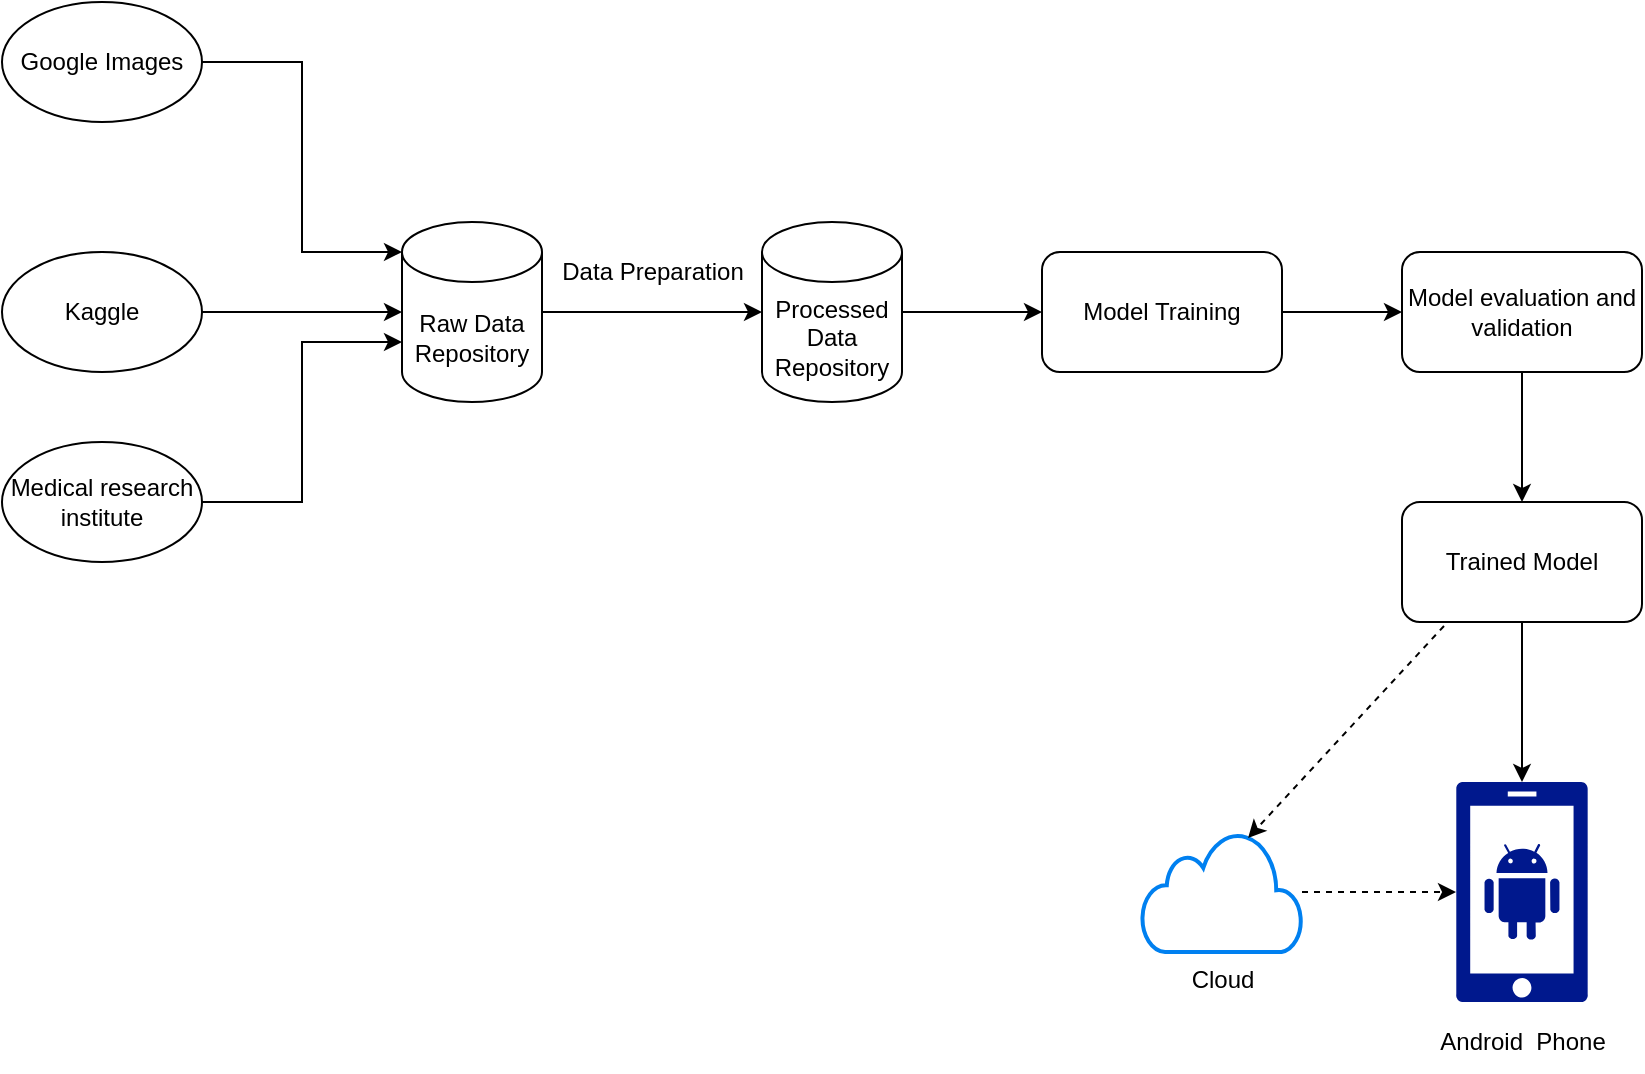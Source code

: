 <mxfile version="20.3.3" type="device"><diagram id="tsXd_kgx-dVInSM1JJhg" name="Page-1"><mxGraphModel dx="1422" dy="828" grid="1" gridSize="10" guides="1" tooltips="1" connect="1" arrows="1" fold="1" page="1" pageScale="1" pageWidth="850" pageHeight="1100" math="0" shadow="0"><root><mxCell id="0"/><mxCell id="1" parent="0"/><mxCell id="XzEIebzfsvpBTJQoPbfa-25" value="" style="edgeStyle=orthogonalEdgeStyle;rounded=0;orthogonalLoop=1;jettySize=auto;html=1;entryX=0;entryY=0;entryDx=0;entryDy=15;entryPerimeter=0;" edge="1" parent="1" source="XzEIebzfsvpBTJQoPbfa-1" target="XzEIebzfsvpBTJQoPbfa-4"><mxGeometry relative="1" as="geometry"><mxPoint x="210" y="200" as="targetPoint"/></mxGeometry></mxCell><mxCell id="XzEIebzfsvpBTJQoPbfa-1" value="Google Images" style="ellipse;whiteSpace=wrap;html=1;" vertex="1" parent="1"><mxGeometry x="20" y="170" width="100" height="60" as="geometry"/></mxCell><mxCell id="XzEIebzfsvpBTJQoPbfa-33" value="" style="edgeStyle=orthogonalEdgeStyle;rounded=0;orthogonalLoop=1;jettySize=auto;html=1;entryX=0;entryY=0.5;entryDx=0;entryDy=0;entryPerimeter=0;" edge="1" parent="1" source="XzEIebzfsvpBTJQoPbfa-2" target="XzEIebzfsvpBTJQoPbfa-4"><mxGeometry relative="1" as="geometry"><mxPoint x="200" y="325" as="targetPoint"/></mxGeometry></mxCell><mxCell id="XzEIebzfsvpBTJQoPbfa-2" value="Kaggle" style="ellipse;whiteSpace=wrap;html=1;" vertex="1" parent="1"><mxGeometry x="20" y="295" width="100" height="60" as="geometry"/></mxCell><mxCell id="XzEIebzfsvpBTJQoPbfa-29" value="" style="edgeStyle=orthogonalEdgeStyle;rounded=0;orthogonalLoop=1;jettySize=auto;html=1;entryX=0;entryY=0;entryDx=0;entryDy=60;entryPerimeter=0;" edge="1" parent="1" source="XzEIebzfsvpBTJQoPbfa-3" target="XzEIebzfsvpBTJQoPbfa-4"><mxGeometry relative="1" as="geometry"><mxPoint x="190" y="420" as="targetPoint"/></mxGeometry></mxCell><mxCell id="XzEIebzfsvpBTJQoPbfa-3" value="Medical research institute" style="ellipse;whiteSpace=wrap;html=1;" vertex="1" parent="1"><mxGeometry x="20" y="390" width="100" height="60" as="geometry"/></mxCell><mxCell id="XzEIebzfsvpBTJQoPbfa-4" value="Raw Data Repository" style="shape=cylinder3;whiteSpace=wrap;html=1;boundedLbl=1;backgroundOutline=1;size=15;" vertex="1" parent="1"><mxGeometry x="220" y="280" width="70" height="90" as="geometry"/></mxCell><mxCell id="XzEIebzfsvpBTJQoPbfa-22" value="" style="edgeStyle=orthogonalEdgeStyle;rounded=0;orthogonalLoop=1;jettySize=auto;html=1;" edge="1" parent="1" source="XzEIebzfsvpBTJQoPbfa-5" target="XzEIebzfsvpBTJQoPbfa-13"><mxGeometry relative="1" as="geometry"/></mxCell><mxCell id="XzEIebzfsvpBTJQoPbfa-5" value="Processed Data Repository" style="shape=cylinder3;whiteSpace=wrap;html=1;boundedLbl=1;backgroundOutline=1;size=15;" vertex="1" parent="1"><mxGeometry x="400" y="280" width="70" height="90" as="geometry"/></mxCell><mxCell id="XzEIebzfsvpBTJQoPbfa-11" value="" style="endArrow=classic;html=1;rounded=0;exitX=1;exitY=0.5;exitDx=0;exitDy=0;exitPerimeter=0;entryX=0;entryY=0.5;entryDx=0;entryDy=0;entryPerimeter=0;" edge="1" parent="1" source="XzEIebzfsvpBTJQoPbfa-4" target="XzEIebzfsvpBTJQoPbfa-5"><mxGeometry width="50" height="50" relative="1" as="geometry"><mxPoint x="400" y="430" as="sourcePoint"/><mxPoint x="450" y="380" as="targetPoint"/></mxGeometry></mxCell><mxCell id="XzEIebzfsvpBTJQoPbfa-17" value="" style="edgeStyle=orthogonalEdgeStyle;rounded=0;orthogonalLoop=1;jettySize=auto;html=1;" edge="1" parent="1" source="XzEIebzfsvpBTJQoPbfa-13" target="XzEIebzfsvpBTJQoPbfa-14"><mxGeometry relative="1" as="geometry"/></mxCell><mxCell id="XzEIebzfsvpBTJQoPbfa-13" value="Model Training" style="rounded=1;whiteSpace=wrap;html=1;" vertex="1" parent="1"><mxGeometry x="540" y="295" width="120" height="60" as="geometry"/></mxCell><mxCell id="XzEIebzfsvpBTJQoPbfa-18" value="" style="edgeStyle=orthogonalEdgeStyle;rounded=0;orthogonalLoop=1;jettySize=auto;html=1;" edge="1" parent="1" source="XzEIebzfsvpBTJQoPbfa-14" target="XzEIebzfsvpBTJQoPbfa-15"><mxGeometry relative="1" as="geometry"/></mxCell><mxCell id="XzEIebzfsvpBTJQoPbfa-14" value="Model evaluation and validation" style="rounded=1;whiteSpace=wrap;html=1;" vertex="1" parent="1"><mxGeometry x="720" y="295" width="120" height="60" as="geometry"/></mxCell><mxCell id="XzEIebzfsvpBTJQoPbfa-34" value="" style="edgeStyle=orthogonalEdgeStyle;rounded=0;orthogonalLoop=1;jettySize=auto;html=1;" edge="1" parent="1" source="XzEIebzfsvpBTJQoPbfa-15" target="XzEIebzfsvpBTJQoPbfa-19"><mxGeometry relative="1" as="geometry"/></mxCell><mxCell id="XzEIebzfsvpBTJQoPbfa-15" value="Trained Model" style="rounded=1;whiteSpace=wrap;html=1;" vertex="1" parent="1"><mxGeometry x="720" y="420" width="120" height="60" as="geometry"/></mxCell><mxCell id="XzEIebzfsvpBTJQoPbfa-19" value="" style="sketch=0;aspect=fixed;pointerEvents=1;shadow=0;dashed=0;html=1;strokeColor=none;labelPosition=center;verticalLabelPosition=bottom;verticalAlign=top;align=center;fillColor=#00188D;shape=mxgraph.mscae.enterprise.android_phone" vertex="1" parent="1"><mxGeometry x="747" y="560" width="66" height="110" as="geometry"/></mxCell><mxCell id="XzEIebzfsvpBTJQoPbfa-41" value="" style="edgeStyle=orthogonalEdgeStyle;rounded=0;orthogonalLoop=1;jettySize=auto;html=1;dashed=1;" edge="1" parent="1" source="XzEIebzfsvpBTJQoPbfa-20" target="XzEIebzfsvpBTJQoPbfa-19"><mxGeometry relative="1" as="geometry"/></mxCell><mxCell id="XzEIebzfsvpBTJQoPbfa-20" value="Cloud" style="html=1;verticalLabelPosition=bottom;align=center;labelBackgroundColor=#ffffff;verticalAlign=top;strokeWidth=2;strokeColor=#0080F0;shadow=0;dashed=0;shape=mxgraph.ios7.icons.cloud;" vertex="1" parent="1"><mxGeometry x="590" y="585" width="80" height="60" as="geometry"/></mxCell><mxCell id="XzEIebzfsvpBTJQoPbfa-23" value="Data Preparation" style="text;html=1;align=center;verticalAlign=middle;resizable=0;points=[];autosize=1;strokeColor=none;fillColor=none;" vertex="1" parent="1"><mxGeometry x="290" y="290" width="110" height="30" as="geometry"/></mxCell><mxCell id="XzEIebzfsvpBTJQoPbfa-36" value="Android&amp;nbsp; Phone" style="text;html=1;align=center;verticalAlign=middle;resizable=0;points=[];autosize=1;strokeColor=none;fillColor=none;" vertex="1" parent="1"><mxGeometry x="725" y="675" width="110" height="30" as="geometry"/></mxCell><mxCell id="XzEIebzfsvpBTJQoPbfa-39" value="" style="endArrow=classic;html=1;rounded=0;exitX=0.175;exitY=1.033;exitDx=0;exitDy=0;exitPerimeter=0;entryX=0.663;entryY=0.05;entryDx=0;entryDy=0;entryPerimeter=0;dashed=1;" edge="1" parent="1" source="XzEIebzfsvpBTJQoPbfa-15" target="XzEIebzfsvpBTJQoPbfa-20"><mxGeometry width="50" height="50" relative="1" as="geometry"><mxPoint x="650" y="560" as="sourcePoint"/><mxPoint x="710" y="490" as="targetPoint"/></mxGeometry></mxCell></root></mxGraphModel></diagram></mxfile>